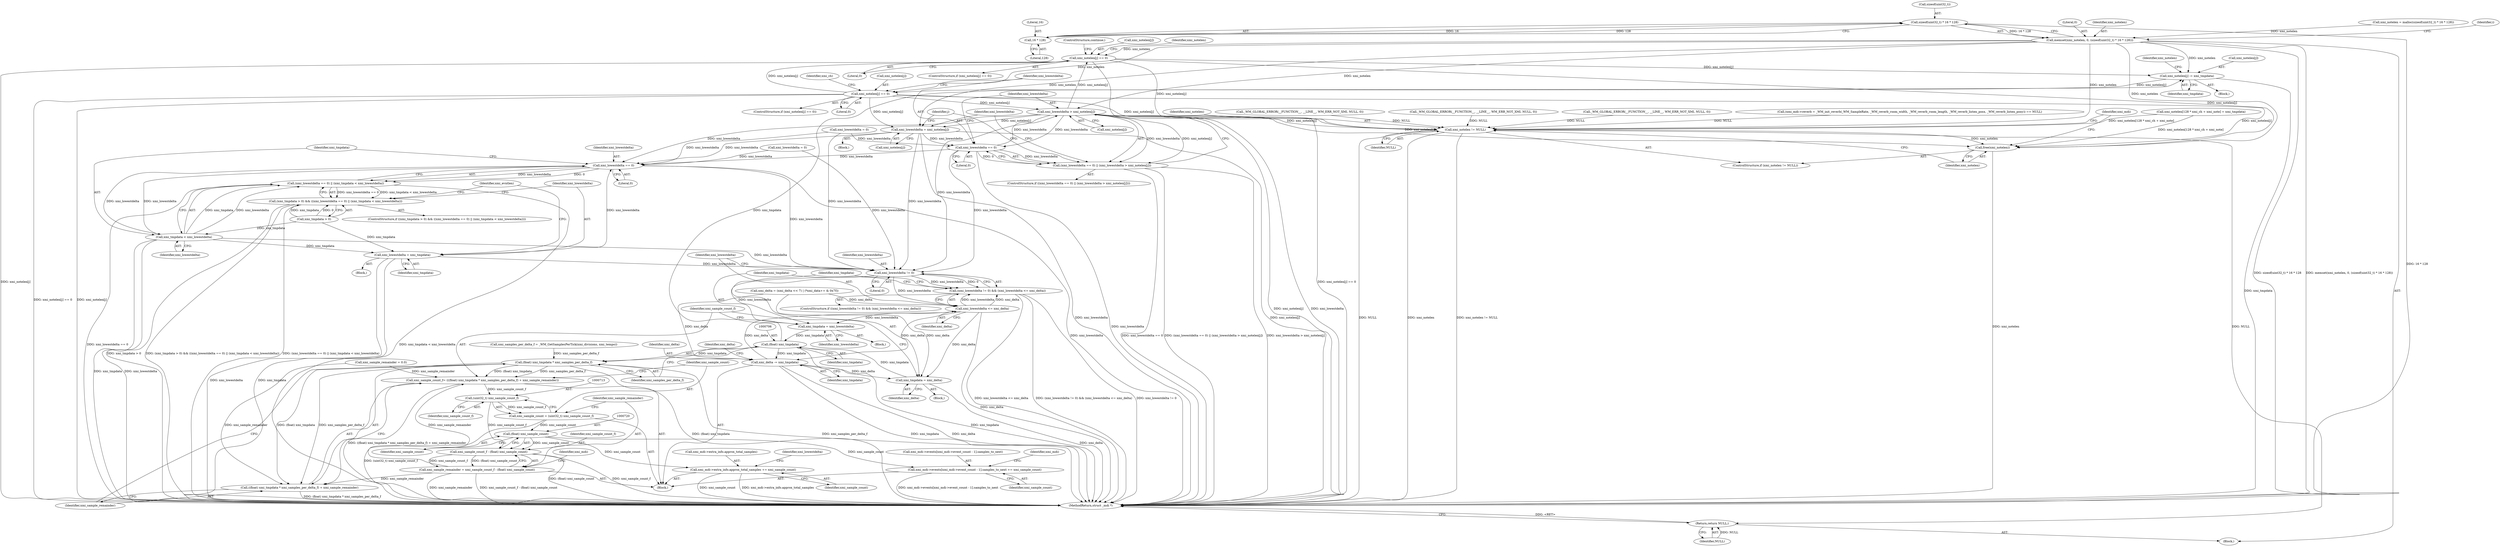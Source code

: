 digraph "0_wildmidi_660b513d99bced8783a4a5984ac2f742c74ebbdd_3@API" {
"1000393" [label="(Call,sizeof(uint32_t) * 16 * 128)"];
"1000396" [label="(Call,16 * 128)"];
"1000390" [label="(Call,memset(xmi_notelen, 0, (sizeof(uint32_t) * 16 * 128)))"];
"1000758" [label="(Call,xmi_notelen[j] == 0)"];
"1000764" [label="(Call,xmi_notelen[j] -= xmi_tmpdata)"];
"1000770" [label="(Call,xmi_notelen[j] == 0)"];
"1000800" [label="(Call,xmi_lowestdelta > xmi_notelen[j])"];
"1000686" [label="(Call,xmi_lowestdelta != 0)"];
"1000685" [label="(Call,(xmi_lowestdelta != 0) && (xmi_lowestdelta <= xmi_delta))"];
"1000689" [label="(Call,xmi_lowestdelta <= xmi_delta)"];
"1000693" [label="(Call,xmi_tmpdata = xmi_lowestdelta)"];
"1000705" [label="(Call,(float) xmi_tmpdata)"];
"1000704" [label="(Call,(float) xmi_tmpdata * xmi_samples_per_delta_f)"];
"1000701" [label="(Call,xmi_sample_count_f= (((float) xmi_tmpdata * xmi_samples_per_delta_f) + xmi_sample_remainder))"];
"1000712" [label="(Call,(uint32_t) xmi_sample_count_f)"];
"1000710" [label="(Call,xmi_sample_count = (uint32_t) xmi_sample_count_f)"];
"1000719" [label="(Call,(float) xmi_sample_count)"];
"1000717" [label="(Call,xmi_sample_count_f - (float) xmi_sample_count)"];
"1000715" [label="(Call,xmi_sample_remainder = xmi_sample_count_f - (float) xmi_sample_count)"];
"1000703" [label="(Call,((float) xmi_tmpdata * xmi_samples_per_delta_f) + xmi_sample_remainder)"];
"1000722" [label="(Call,xmi_mdi->events[xmi_mdi->event_count - 1].samples_to_next += xmi_sample_count)"];
"1000735" [label="(Call,xmi_mdi->extra_info.approx_total_samples += xmi_sample_count)"];
"1000811" [label="(Call,xmi_delta -= xmi_tmpdata)"];
"1000698" [label="(Call,xmi_tmpdata = xmi_delta)"];
"1000797" [label="(Call,xmi_lowestdelta == 0)"];
"1000796" [label="(Call,(xmi_lowestdelta == 0) || (xmi_lowestdelta > xmi_notelen[j]))"];
"1000946" [label="(Call,xmi_lowestdelta == 0)"];
"1000945" [label="(Call,(xmi_lowestdelta == 0) || (xmi_tmpdata < xmi_lowestdelta))"];
"1000941" [label="(Call,(xmi_tmpdata > 0) && ((xmi_lowestdelta == 0) || (xmi_tmpdata < xmi_lowestdelta)))"];
"1000949" [label="(Call,xmi_tmpdata < xmi_lowestdelta)"];
"1000953" [label="(Call,xmi_lowestdelta = xmi_tmpdata)"];
"1000806" [label="(Call,xmi_lowestdelta = xmi_notelen[j])"];
"1001044" [label="(Call,xmi_notelen != NULL)"];
"1001047" [label="(Call,free(xmi_notelen))"];
"1001057" [label="(Return,return NULL;)"];
"1001047" [label="(Call,free(xmi_notelen))"];
"1000714" [label="(Identifier,xmi_sample_count_f)"];
"1000796" [label="(Call,(xmi_lowestdelta == 0) || (xmi_lowestdelta > xmi_notelen[j]))"];
"1000711" [label="(Identifier,xmi_sample_count)"];
"1000717" [label="(Call,xmi_sample_count_f - (float) xmi_sample_count)"];
"1000741" [label="(Identifier,xmi_sample_count)"];
"1000381" [label="(Call,xmi_notelen = malloc(sizeof(uint32_t) * 16 * 128))"];
"1000695" [label="(Identifier,xmi_lowestdelta)"];
"1000688" [label="(Literal,0)"];
"1000390" [label="(Call,memset(xmi_notelen, 0, (sizeof(uint32_t) * 16 * 128)))"];
"1000726" [label="(Identifier,xmi_mdi)"];
"1000952" [label="(Block,)"];
"1000690" [label="(Identifier,xmi_lowestdelta)"];
"1000950" [label="(Identifier,xmi_tmpdata)"];
"1000814" [label="(Identifier,xmi_delta)"];
"1000948" [label="(Literal,0)"];
"1000762" [label="(Literal,0)"];
"1000946" [label="(Call,xmi_lowestdelta == 0)"];
"1000463" [label="(Call,_WM_GLOBAL_ERROR(__FUNCTION__, __LINE__, WM_ERR_NOT_XMI, NULL, 0))"];
"1000801" [label="(Identifier,xmi_lowestdelta)"];
"1000800" [label="(Call,xmi_lowestdelta > xmi_notelen[j])"];
"1000709" [label="(Identifier,xmi_sample_remainder)"];
"1001046" [label="(Identifier,NULL)"];
"1001057" [label="(Return,return NULL;)"];
"1000811" [label="(Call,xmi_delta -= xmi_tmpdata)"];
"1000685" [label="(Call,(xmi_lowestdelta != 0) && (xmi_lowestdelta <= xmi_delta))"];
"1000772" [label="(Identifier,xmi_notelen)"];
"1000755" [label="(Identifier,j)"];
"1000983" [label="(Call,(xmi_mdi->reverb = _WM_init_reverb(_WM_SampleRate, _WM_reverb_room_width, _WM_reverb_room_length, _WM_reverb_listen_posx, _WM_reverb_listen_posy)) == NULL)"];
"1000734" [label="(Identifier,xmi_sample_count)"];
"1000758" [label="(Call,xmi_notelen[j] == 0)"];
"1000683" [label="(Block,)"];
"1000942" [label="(Call,xmi_tmpdata > 0)"];
"1000766" [label="(Identifier,xmi_notelen)"];
"1000971" [label="(Identifier,xmi_evntlen)"];
"1000401" [label="(Identifier,i)"];
"1000738" [label="(Identifier,xmi_mdi)"];
"1000799" [label="(Literal,0)"];
"1000700" [label="(Identifier,xmi_delta)"];
"1000947" [label="(Identifier,xmi_lowestdelta)"];
"1000398" [label="(Literal,128)"];
"1000940" [label="(ControlStructure,if ((xmi_tmpdata > 0) && ((xmi_lowestdelta == 0) || (xmi_tmpdata < xmi_lowestdelta))))"];
"1000769" [label="(ControlStructure,if (xmi_notelen[j] == 0))"];
"1000719" [label="(Call,(float) xmi_sample_count)"];
"1000712" [label="(Call,(uint32_t) xmi_sample_count_f)"];
"1000955" [label="(Identifier,xmi_tmpdata)"];
"1000765" [label="(Call,xmi_notelen[j])"];
"1000707" [label="(Identifier,xmi_tmpdata)"];
"1000805" [label="(Block,)"];
"1001051" [label="(Identifier,xmi_mdi)"];
"1000702" [label="(Identifier,xmi_sample_count_f)"];
"1000807" [label="(Identifier,xmi_lowestdelta)"];
"1000703" [label="(Call,((float) xmi_tmpdata * xmi_samples_per_delta_f) + xmi_sample_remainder)"];
"1000802" [label="(Call,xmi_notelen[j])"];
"1000797" [label="(Call,xmi_lowestdelta == 0)"];
"1000941" [label="(Call,(xmi_tmpdata > 0) && ((xmi_lowestdelta == 0) || (xmi_tmpdata < xmi_lowestdelta)))"];
"1000721" [label="(Identifier,xmi_sample_count)"];
"1000771" [label="(Call,xmi_notelen[j])"];
"1000710" [label="(Call,xmi_sample_count = (uint32_t) xmi_sample_count_f)"];
"1000763" [label="(ControlStructure,continue;)"];
"1000813" [label="(Identifier,xmi_tmpdata)"];
"1000157" [label="(Call,xmi_sample_remainder = 0.0)"];
"1000945" [label="(Call,(xmi_lowestdelta == 0) || (xmi_tmpdata < xmi_lowestdelta))"];
"1000949" [label="(Call,xmi_tmpdata < xmi_lowestdelta)"];
"1000742" [label="(Call,xmi_lowestdelta = 0)"];
"1001058" [label="(Identifier,NULL)"];
"1000722" [label="(Call,xmi_mdi->events[xmi_mdi->event_count - 1].samples_to_next += xmi_sample_count)"];
"1001045" [label="(Identifier,xmi_notelen)"];
"1000777" [label="(Identifier,xmi_ch)"];
"1000393" [label="(Call,sizeof(uint32_t) * 16 * 128)"];
"1000376" [label="(Call,xmi_samples_per_delta_f = _WM_GetSamplesPerTick(xmi_divisions, xmi_tempo))"];
"1000795" [label="(ControlStructure,if ((xmi_lowestdelta == 0) || (xmi_lowestdelta > xmi_notelen[j])))"];
"1000107" [label="(Block,)"];
"1000931" [label="(Call,xmi_notelen[128 * xmi_ch + xmi_note] = xmi_tmpdata)"];
"1000699" [label="(Identifier,xmi_tmpdata)"];
"1000692" [label="(Block,)"];
"1000665" [label="(Call,xmi_delta = (xmi_delta << 7) | (*xmi_data++ & 0x7f))"];
"1001048" [label="(Identifier,xmi_notelen)"];
"1000757" [label="(ControlStructure,if (xmi_notelen[j] == 0))"];
"1000689" [label="(Call,xmi_lowestdelta <= xmi_delta)"];
"1000704" [label="(Call,(float) xmi_tmpdata * xmi_samples_per_delta_f)"];
"1000715" [label="(Call,xmi_sample_remainder = xmi_sample_count_f - (float) xmi_sample_count)"];
"1000974" [label="(Call,_WM_GLOBAL_ERROR(__FUNCTION__, __LINE__, WM_ERR_NOT_XMI, NULL, 0))"];
"1000768" [label="(Identifier,xmi_tmpdata)"];
"1000684" [label="(ControlStructure,if ((xmi_lowestdelta != 0) && (xmi_lowestdelta <= xmi_delta)))"];
"1000705" [label="(Call,(float) xmi_tmpdata)"];
"1000394" [label="(Call,sizeof(uint32_t))"];
"1000774" [label="(Literal,0)"];
"1000686" [label="(Call,xmi_lowestdelta != 0)"];
"1000708" [label="(Identifier,xmi_samples_per_delta_f)"];
"1000697" [label="(Block,)"];
"1000756" [label="(Block,)"];
"1000759" [label="(Call,xmi_notelen[j])"];
"1000392" [label="(Literal,0)"];
"1000691" [label="(Identifier,xmi_delta)"];
"1001059" [label="(MethodReturn,struct _mdi *)"];
"1000693" [label="(Call,xmi_tmpdata = xmi_lowestdelta)"];
"1000798" [label="(Identifier,xmi_lowestdelta)"];
"1000718" [label="(Identifier,xmi_sample_count_f)"];
"1000694" [label="(Identifier,xmi_tmpdata)"];
"1000701" [label="(Call,xmi_sample_count_f= (((float) xmi_tmpdata * xmi_samples_per_delta_f) + xmi_sample_remainder))"];
"1000698" [label="(Call,xmi_tmpdata = xmi_delta)"];
"1000716" [label="(Identifier,xmi_sample_remainder)"];
"1000735" [label="(Call,xmi_mdi->extra_info.approx_total_samples += xmi_sample_count)"];
"1000743" [label="(Identifier,xmi_lowestdelta)"];
"1000391" [label="(Identifier,xmi_notelen)"];
"1000954" [label="(Identifier,xmi_lowestdelta)"];
"1000396" [label="(Call,16 * 128)"];
"1000953" [label="(Call,xmi_lowestdelta = xmi_tmpdata)"];
"1000951" [label="(Identifier,xmi_lowestdelta)"];
"1000764" [label="(Call,xmi_notelen[j] -= xmi_tmpdata)"];
"1000397" [label="(Literal,16)"];
"1001043" [label="(ControlStructure,if (xmi_notelen != NULL))"];
"1000723" [label="(Call,xmi_mdi->events[xmi_mdi->event_count - 1].samples_to_next)"];
"1000808" [label="(Call,xmi_notelen[j])"];
"1000806" [label="(Call,xmi_lowestdelta = xmi_notelen[j])"];
"1000812" [label="(Identifier,xmi_delta)"];
"1000736" [label="(Call,xmi_mdi->extra_info.approx_total_samples)"];
"1000415" [label="(Call,_WM_GLOBAL_ERROR(__FUNCTION__, __LINE__, WM_ERR_NOT_XMI, NULL, 0))"];
"1001044" [label="(Call,xmi_notelen != NULL)"];
"1000185" [label="(Call,xmi_lowestdelta = 0)"];
"1000770" [label="(Call,xmi_notelen[j] == 0)"];
"1000687" [label="(Identifier,xmi_lowestdelta)"];
"1000393" -> "1000390"  [label="AST: "];
"1000393" -> "1000396"  [label="CFG: "];
"1000394" -> "1000393"  [label="AST: "];
"1000396" -> "1000393"  [label="AST: "];
"1000390" -> "1000393"  [label="CFG: "];
"1000393" -> "1001059"  [label="DDG: 16 * 128"];
"1000393" -> "1000390"  [label="DDG: 16 * 128"];
"1000396" -> "1000393"  [label="DDG: 16"];
"1000396" -> "1000393"  [label="DDG: 128"];
"1000396" -> "1000398"  [label="CFG: "];
"1000397" -> "1000396"  [label="AST: "];
"1000398" -> "1000396"  [label="AST: "];
"1000390" -> "1000107"  [label="AST: "];
"1000391" -> "1000390"  [label="AST: "];
"1000392" -> "1000390"  [label="AST: "];
"1000401" -> "1000390"  [label="CFG: "];
"1000390" -> "1001059"  [label="DDG: sizeof(uint32_t) * 16 * 128"];
"1000390" -> "1001059"  [label="DDG: memset(xmi_notelen, 0, (sizeof(uint32_t) * 16 * 128))"];
"1000381" -> "1000390"  [label="DDG: xmi_notelen"];
"1000390" -> "1000758"  [label="DDG: xmi_notelen"];
"1000390" -> "1000764"  [label="DDG: xmi_notelen"];
"1000390" -> "1000770"  [label="DDG: xmi_notelen"];
"1000390" -> "1000800"  [label="DDG: xmi_notelen"];
"1000390" -> "1000806"  [label="DDG: xmi_notelen"];
"1000390" -> "1001044"  [label="DDG: xmi_notelen"];
"1000390" -> "1001047"  [label="DDG: xmi_notelen"];
"1000758" -> "1000757"  [label="AST: "];
"1000758" -> "1000762"  [label="CFG: "];
"1000759" -> "1000758"  [label="AST: "];
"1000762" -> "1000758"  [label="AST: "];
"1000763" -> "1000758"  [label="CFG: "];
"1000766" -> "1000758"  [label="CFG: "];
"1000758" -> "1001059"  [label="DDG: xmi_notelen[j] == 0"];
"1000758" -> "1001059"  [label="DDG: xmi_notelen[j]"];
"1000800" -> "1000758"  [label="DDG: xmi_notelen[j]"];
"1000770" -> "1000758"  [label="DDG: xmi_notelen[j]"];
"1000758" -> "1000764"  [label="DDG: xmi_notelen[j]"];
"1000758" -> "1001044"  [label="DDG: xmi_notelen[j]"];
"1000758" -> "1001047"  [label="DDG: xmi_notelen[j]"];
"1000764" -> "1000756"  [label="AST: "];
"1000764" -> "1000768"  [label="CFG: "];
"1000765" -> "1000764"  [label="AST: "];
"1000768" -> "1000764"  [label="AST: "];
"1000772" -> "1000764"  [label="CFG: "];
"1000764" -> "1001059"  [label="DDG: xmi_tmpdata"];
"1000705" -> "1000764"  [label="DDG: xmi_tmpdata"];
"1000764" -> "1000770"  [label="DDG: xmi_notelen[j]"];
"1000770" -> "1000769"  [label="AST: "];
"1000770" -> "1000774"  [label="CFG: "];
"1000771" -> "1000770"  [label="AST: "];
"1000774" -> "1000770"  [label="AST: "];
"1000777" -> "1000770"  [label="CFG: "];
"1000798" -> "1000770"  [label="CFG: "];
"1000770" -> "1001059"  [label="DDG: xmi_notelen[j] == 0"];
"1000770" -> "1001059"  [label="DDG: xmi_notelen[j]"];
"1000770" -> "1000800"  [label="DDG: xmi_notelen[j]"];
"1000770" -> "1000806"  [label="DDG: xmi_notelen[j]"];
"1000770" -> "1001044"  [label="DDG: xmi_notelen[j]"];
"1000770" -> "1001047"  [label="DDG: xmi_notelen[j]"];
"1000800" -> "1000796"  [label="AST: "];
"1000800" -> "1000802"  [label="CFG: "];
"1000801" -> "1000800"  [label="AST: "];
"1000802" -> "1000800"  [label="AST: "];
"1000796" -> "1000800"  [label="CFG: "];
"1000800" -> "1001059"  [label="DDG: xmi_notelen[j]"];
"1000800" -> "1001059"  [label="DDG: xmi_lowestdelta"];
"1000800" -> "1000686"  [label="DDG: xmi_lowestdelta"];
"1000800" -> "1000797"  [label="DDG: xmi_lowestdelta"];
"1000800" -> "1000796"  [label="DDG: xmi_lowestdelta"];
"1000800" -> "1000796"  [label="DDG: xmi_notelen[j]"];
"1000797" -> "1000800"  [label="DDG: xmi_lowestdelta"];
"1000800" -> "1000806"  [label="DDG: xmi_notelen[j]"];
"1000800" -> "1000946"  [label="DDG: xmi_lowestdelta"];
"1000800" -> "1001044"  [label="DDG: xmi_notelen[j]"];
"1000800" -> "1001047"  [label="DDG: xmi_notelen[j]"];
"1000686" -> "1000685"  [label="AST: "];
"1000686" -> "1000688"  [label="CFG: "];
"1000687" -> "1000686"  [label="AST: "];
"1000688" -> "1000686"  [label="AST: "];
"1000690" -> "1000686"  [label="CFG: "];
"1000685" -> "1000686"  [label="CFG: "];
"1000686" -> "1000685"  [label="DDG: xmi_lowestdelta"];
"1000686" -> "1000685"  [label="DDG: 0"];
"1000185" -> "1000686"  [label="DDG: xmi_lowestdelta"];
"1000806" -> "1000686"  [label="DDG: xmi_lowestdelta"];
"1000949" -> "1000686"  [label="DDG: xmi_lowestdelta"];
"1000742" -> "1000686"  [label="DDG: xmi_lowestdelta"];
"1000946" -> "1000686"  [label="DDG: xmi_lowestdelta"];
"1000797" -> "1000686"  [label="DDG: xmi_lowestdelta"];
"1000953" -> "1000686"  [label="DDG: xmi_lowestdelta"];
"1000686" -> "1000689"  [label="DDG: xmi_lowestdelta"];
"1000686" -> "1000693"  [label="DDG: xmi_lowestdelta"];
"1000685" -> "1000684"  [label="AST: "];
"1000685" -> "1000689"  [label="CFG: "];
"1000689" -> "1000685"  [label="AST: "];
"1000694" -> "1000685"  [label="CFG: "];
"1000699" -> "1000685"  [label="CFG: "];
"1000685" -> "1001059"  [label="DDG: xmi_lowestdelta <= xmi_delta"];
"1000685" -> "1001059"  [label="DDG: (xmi_lowestdelta != 0) && (xmi_lowestdelta <= xmi_delta)"];
"1000685" -> "1001059"  [label="DDG: xmi_lowestdelta != 0"];
"1000689" -> "1000685"  [label="DDG: xmi_lowestdelta"];
"1000689" -> "1000685"  [label="DDG: xmi_delta"];
"1000689" -> "1000691"  [label="CFG: "];
"1000690" -> "1000689"  [label="AST: "];
"1000691" -> "1000689"  [label="AST: "];
"1000689" -> "1001059"  [label="DDG: xmi_delta"];
"1000665" -> "1000689"  [label="DDG: xmi_delta"];
"1000811" -> "1000689"  [label="DDG: xmi_delta"];
"1000689" -> "1000693"  [label="DDG: xmi_lowestdelta"];
"1000689" -> "1000698"  [label="DDG: xmi_delta"];
"1000689" -> "1000811"  [label="DDG: xmi_delta"];
"1000693" -> "1000692"  [label="AST: "];
"1000693" -> "1000695"  [label="CFG: "];
"1000694" -> "1000693"  [label="AST: "];
"1000695" -> "1000693"  [label="AST: "];
"1000702" -> "1000693"  [label="CFG: "];
"1000693" -> "1000705"  [label="DDG: xmi_tmpdata"];
"1000705" -> "1000704"  [label="AST: "];
"1000705" -> "1000707"  [label="CFG: "];
"1000706" -> "1000705"  [label="AST: "];
"1000707" -> "1000705"  [label="AST: "];
"1000708" -> "1000705"  [label="CFG: "];
"1000705" -> "1001059"  [label="DDG: xmi_tmpdata"];
"1000705" -> "1000704"  [label="DDG: xmi_tmpdata"];
"1000698" -> "1000705"  [label="DDG: xmi_tmpdata"];
"1000705" -> "1000811"  [label="DDG: xmi_tmpdata"];
"1000704" -> "1000703"  [label="AST: "];
"1000704" -> "1000708"  [label="CFG: "];
"1000708" -> "1000704"  [label="AST: "];
"1000709" -> "1000704"  [label="CFG: "];
"1000704" -> "1001059"  [label="DDG: xmi_samples_per_delta_f"];
"1000704" -> "1001059"  [label="DDG: (float) xmi_tmpdata"];
"1000704" -> "1000701"  [label="DDG: (float) xmi_tmpdata"];
"1000704" -> "1000701"  [label="DDG: xmi_samples_per_delta_f"];
"1000704" -> "1000703"  [label="DDG: (float) xmi_tmpdata"];
"1000704" -> "1000703"  [label="DDG: xmi_samples_per_delta_f"];
"1000376" -> "1000704"  [label="DDG: xmi_samples_per_delta_f"];
"1000701" -> "1000683"  [label="AST: "];
"1000701" -> "1000703"  [label="CFG: "];
"1000702" -> "1000701"  [label="AST: "];
"1000703" -> "1000701"  [label="AST: "];
"1000711" -> "1000701"  [label="CFG: "];
"1000701" -> "1001059"  [label="DDG: ((float) xmi_tmpdata * xmi_samples_per_delta_f) + xmi_sample_remainder"];
"1000715" -> "1000701"  [label="DDG: xmi_sample_remainder"];
"1000157" -> "1000701"  [label="DDG: xmi_sample_remainder"];
"1000701" -> "1000712"  [label="DDG: xmi_sample_count_f"];
"1000712" -> "1000710"  [label="AST: "];
"1000712" -> "1000714"  [label="CFG: "];
"1000713" -> "1000712"  [label="AST: "];
"1000714" -> "1000712"  [label="AST: "];
"1000710" -> "1000712"  [label="CFG: "];
"1000712" -> "1000710"  [label="DDG: xmi_sample_count_f"];
"1000712" -> "1000717"  [label="DDG: xmi_sample_count_f"];
"1000710" -> "1000683"  [label="AST: "];
"1000711" -> "1000710"  [label="AST: "];
"1000716" -> "1000710"  [label="CFG: "];
"1000710" -> "1001059"  [label="DDG: (uint32_t) xmi_sample_count_f"];
"1000710" -> "1000719"  [label="DDG: xmi_sample_count"];
"1000719" -> "1000717"  [label="AST: "];
"1000719" -> "1000721"  [label="CFG: "];
"1000720" -> "1000719"  [label="AST: "];
"1000721" -> "1000719"  [label="AST: "];
"1000717" -> "1000719"  [label="CFG: "];
"1000719" -> "1000717"  [label="DDG: xmi_sample_count"];
"1000719" -> "1000722"  [label="DDG: xmi_sample_count"];
"1000719" -> "1000735"  [label="DDG: xmi_sample_count"];
"1000717" -> "1000715"  [label="AST: "];
"1000718" -> "1000717"  [label="AST: "];
"1000715" -> "1000717"  [label="CFG: "];
"1000717" -> "1001059"  [label="DDG: (float) xmi_sample_count"];
"1000717" -> "1001059"  [label="DDG: xmi_sample_count_f"];
"1000717" -> "1000715"  [label="DDG: xmi_sample_count_f"];
"1000717" -> "1000715"  [label="DDG: (float) xmi_sample_count"];
"1000715" -> "1000683"  [label="AST: "];
"1000716" -> "1000715"  [label="AST: "];
"1000726" -> "1000715"  [label="CFG: "];
"1000715" -> "1001059"  [label="DDG: xmi_sample_remainder"];
"1000715" -> "1001059"  [label="DDG: xmi_sample_count_f - (float) xmi_sample_count"];
"1000715" -> "1000703"  [label="DDG: xmi_sample_remainder"];
"1000703" -> "1000709"  [label="CFG: "];
"1000709" -> "1000703"  [label="AST: "];
"1000703" -> "1001059"  [label="DDG: (float) xmi_tmpdata * xmi_samples_per_delta_f"];
"1000157" -> "1000703"  [label="DDG: xmi_sample_remainder"];
"1000722" -> "1000683"  [label="AST: "];
"1000722" -> "1000734"  [label="CFG: "];
"1000723" -> "1000722"  [label="AST: "];
"1000734" -> "1000722"  [label="AST: "];
"1000738" -> "1000722"  [label="CFG: "];
"1000722" -> "1001059"  [label="DDG: xmi_mdi->events[xmi_mdi->event_count - 1].samples_to_next"];
"1000735" -> "1000683"  [label="AST: "];
"1000735" -> "1000741"  [label="CFG: "];
"1000736" -> "1000735"  [label="AST: "];
"1000741" -> "1000735"  [label="AST: "];
"1000743" -> "1000735"  [label="CFG: "];
"1000735" -> "1001059"  [label="DDG: xmi_sample_count"];
"1000735" -> "1001059"  [label="DDG: xmi_mdi->extra_info.approx_total_samples"];
"1000811" -> "1000683"  [label="AST: "];
"1000811" -> "1000813"  [label="CFG: "];
"1000812" -> "1000811"  [label="AST: "];
"1000813" -> "1000811"  [label="AST: "];
"1000814" -> "1000811"  [label="CFG: "];
"1000811" -> "1001059"  [label="DDG: xmi_tmpdata"];
"1000811" -> "1001059"  [label="DDG: xmi_delta"];
"1000811" -> "1000698"  [label="DDG: xmi_delta"];
"1000665" -> "1000811"  [label="DDG: xmi_delta"];
"1000698" -> "1000697"  [label="AST: "];
"1000698" -> "1000700"  [label="CFG: "];
"1000699" -> "1000698"  [label="AST: "];
"1000700" -> "1000698"  [label="AST: "];
"1000702" -> "1000698"  [label="CFG: "];
"1000698" -> "1001059"  [label="DDG: xmi_delta"];
"1000665" -> "1000698"  [label="DDG: xmi_delta"];
"1000797" -> "1000796"  [label="AST: "];
"1000797" -> "1000799"  [label="CFG: "];
"1000798" -> "1000797"  [label="AST: "];
"1000799" -> "1000797"  [label="AST: "];
"1000801" -> "1000797"  [label="CFG: "];
"1000796" -> "1000797"  [label="CFG: "];
"1000797" -> "1001059"  [label="DDG: xmi_lowestdelta"];
"1000797" -> "1000796"  [label="DDG: xmi_lowestdelta"];
"1000797" -> "1000796"  [label="DDG: 0"];
"1000806" -> "1000797"  [label="DDG: xmi_lowestdelta"];
"1000742" -> "1000797"  [label="DDG: xmi_lowestdelta"];
"1000797" -> "1000946"  [label="DDG: xmi_lowestdelta"];
"1000796" -> "1000795"  [label="AST: "];
"1000807" -> "1000796"  [label="CFG: "];
"1000755" -> "1000796"  [label="CFG: "];
"1000796" -> "1001059"  [label="DDG: (xmi_lowestdelta == 0) || (xmi_lowestdelta > xmi_notelen[j])"];
"1000796" -> "1001059"  [label="DDG: xmi_lowestdelta > xmi_notelen[j]"];
"1000796" -> "1001059"  [label="DDG: xmi_lowestdelta == 0"];
"1000946" -> "1000945"  [label="AST: "];
"1000946" -> "1000948"  [label="CFG: "];
"1000947" -> "1000946"  [label="AST: "];
"1000948" -> "1000946"  [label="AST: "];
"1000950" -> "1000946"  [label="CFG: "];
"1000945" -> "1000946"  [label="CFG: "];
"1000946" -> "1001059"  [label="DDG: xmi_lowestdelta"];
"1000946" -> "1000945"  [label="DDG: xmi_lowestdelta"];
"1000946" -> "1000945"  [label="DDG: 0"];
"1000185" -> "1000946"  [label="DDG: xmi_lowestdelta"];
"1000806" -> "1000946"  [label="DDG: xmi_lowestdelta"];
"1000949" -> "1000946"  [label="DDG: xmi_lowestdelta"];
"1000742" -> "1000946"  [label="DDG: xmi_lowestdelta"];
"1000953" -> "1000946"  [label="DDG: xmi_lowestdelta"];
"1000946" -> "1000949"  [label="DDG: xmi_lowestdelta"];
"1000945" -> "1000941"  [label="AST: "];
"1000945" -> "1000949"  [label="CFG: "];
"1000949" -> "1000945"  [label="AST: "];
"1000941" -> "1000945"  [label="CFG: "];
"1000945" -> "1001059"  [label="DDG: xmi_lowestdelta == 0"];
"1000945" -> "1001059"  [label="DDG: xmi_tmpdata < xmi_lowestdelta"];
"1000945" -> "1000941"  [label="DDG: xmi_lowestdelta == 0"];
"1000945" -> "1000941"  [label="DDG: xmi_tmpdata < xmi_lowestdelta"];
"1000949" -> "1000945"  [label="DDG: xmi_tmpdata"];
"1000949" -> "1000945"  [label="DDG: xmi_lowestdelta"];
"1000941" -> "1000940"  [label="AST: "];
"1000941" -> "1000942"  [label="CFG: "];
"1000942" -> "1000941"  [label="AST: "];
"1000971" -> "1000941"  [label="CFG: "];
"1000954" -> "1000941"  [label="CFG: "];
"1000941" -> "1001059"  [label="DDG: xmi_tmpdata > 0"];
"1000941" -> "1001059"  [label="DDG: (xmi_tmpdata > 0) && ((xmi_lowestdelta == 0) || (xmi_tmpdata < xmi_lowestdelta))"];
"1000941" -> "1001059"  [label="DDG: (xmi_lowestdelta == 0) || (xmi_tmpdata < xmi_lowestdelta)"];
"1000942" -> "1000941"  [label="DDG: xmi_tmpdata"];
"1000942" -> "1000941"  [label="DDG: 0"];
"1000949" -> "1000951"  [label="CFG: "];
"1000950" -> "1000949"  [label="AST: "];
"1000951" -> "1000949"  [label="AST: "];
"1000949" -> "1001059"  [label="DDG: xmi_tmpdata"];
"1000949" -> "1001059"  [label="DDG: xmi_lowestdelta"];
"1000942" -> "1000949"  [label="DDG: xmi_tmpdata"];
"1000949" -> "1000953"  [label="DDG: xmi_tmpdata"];
"1000953" -> "1000952"  [label="AST: "];
"1000953" -> "1000955"  [label="CFG: "];
"1000954" -> "1000953"  [label="AST: "];
"1000955" -> "1000953"  [label="AST: "];
"1000971" -> "1000953"  [label="CFG: "];
"1000953" -> "1001059"  [label="DDG: xmi_lowestdelta"];
"1000953" -> "1001059"  [label="DDG: xmi_tmpdata"];
"1000942" -> "1000953"  [label="DDG: xmi_tmpdata"];
"1000806" -> "1000805"  [label="AST: "];
"1000806" -> "1000808"  [label="CFG: "];
"1000807" -> "1000806"  [label="AST: "];
"1000808" -> "1000806"  [label="AST: "];
"1000755" -> "1000806"  [label="CFG: "];
"1000806" -> "1001059"  [label="DDG: xmi_lowestdelta"];
"1000806" -> "1001059"  [label="DDG: xmi_notelen[j]"];
"1001044" -> "1001043"  [label="AST: "];
"1001044" -> "1001046"  [label="CFG: "];
"1001045" -> "1001044"  [label="AST: "];
"1001046" -> "1001044"  [label="AST: "];
"1001048" -> "1001044"  [label="CFG: "];
"1001051" -> "1001044"  [label="CFG: "];
"1001044" -> "1001059"  [label="DDG: xmi_notelen"];
"1001044" -> "1001059"  [label="DDG: xmi_notelen != NULL"];
"1001044" -> "1001059"  [label="DDG: NULL"];
"1000931" -> "1001044"  [label="DDG: xmi_notelen[128 * xmi_ch + xmi_note]"];
"1000463" -> "1001044"  [label="DDG: NULL"];
"1000983" -> "1001044"  [label="DDG: NULL"];
"1000415" -> "1001044"  [label="DDG: NULL"];
"1000974" -> "1001044"  [label="DDG: NULL"];
"1001044" -> "1001047"  [label="DDG: xmi_notelen"];
"1001044" -> "1001057"  [label="DDG: NULL"];
"1001047" -> "1001043"  [label="AST: "];
"1001047" -> "1001048"  [label="CFG: "];
"1001048" -> "1001047"  [label="AST: "];
"1001051" -> "1001047"  [label="CFG: "];
"1001047" -> "1001059"  [label="DDG: xmi_notelen"];
"1000931" -> "1001047"  [label="DDG: xmi_notelen[128 * xmi_ch + xmi_note]"];
"1001057" -> "1000107"  [label="AST: "];
"1001057" -> "1001058"  [label="CFG: "];
"1001058" -> "1001057"  [label="AST: "];
"1001059" -> "1001057"  [label="CFG: "];
"1001057" -> "1001059"  [label="DDG: <RET>"];
"1001058" -> "1001057"  [label="DDG: NULL"];
}
